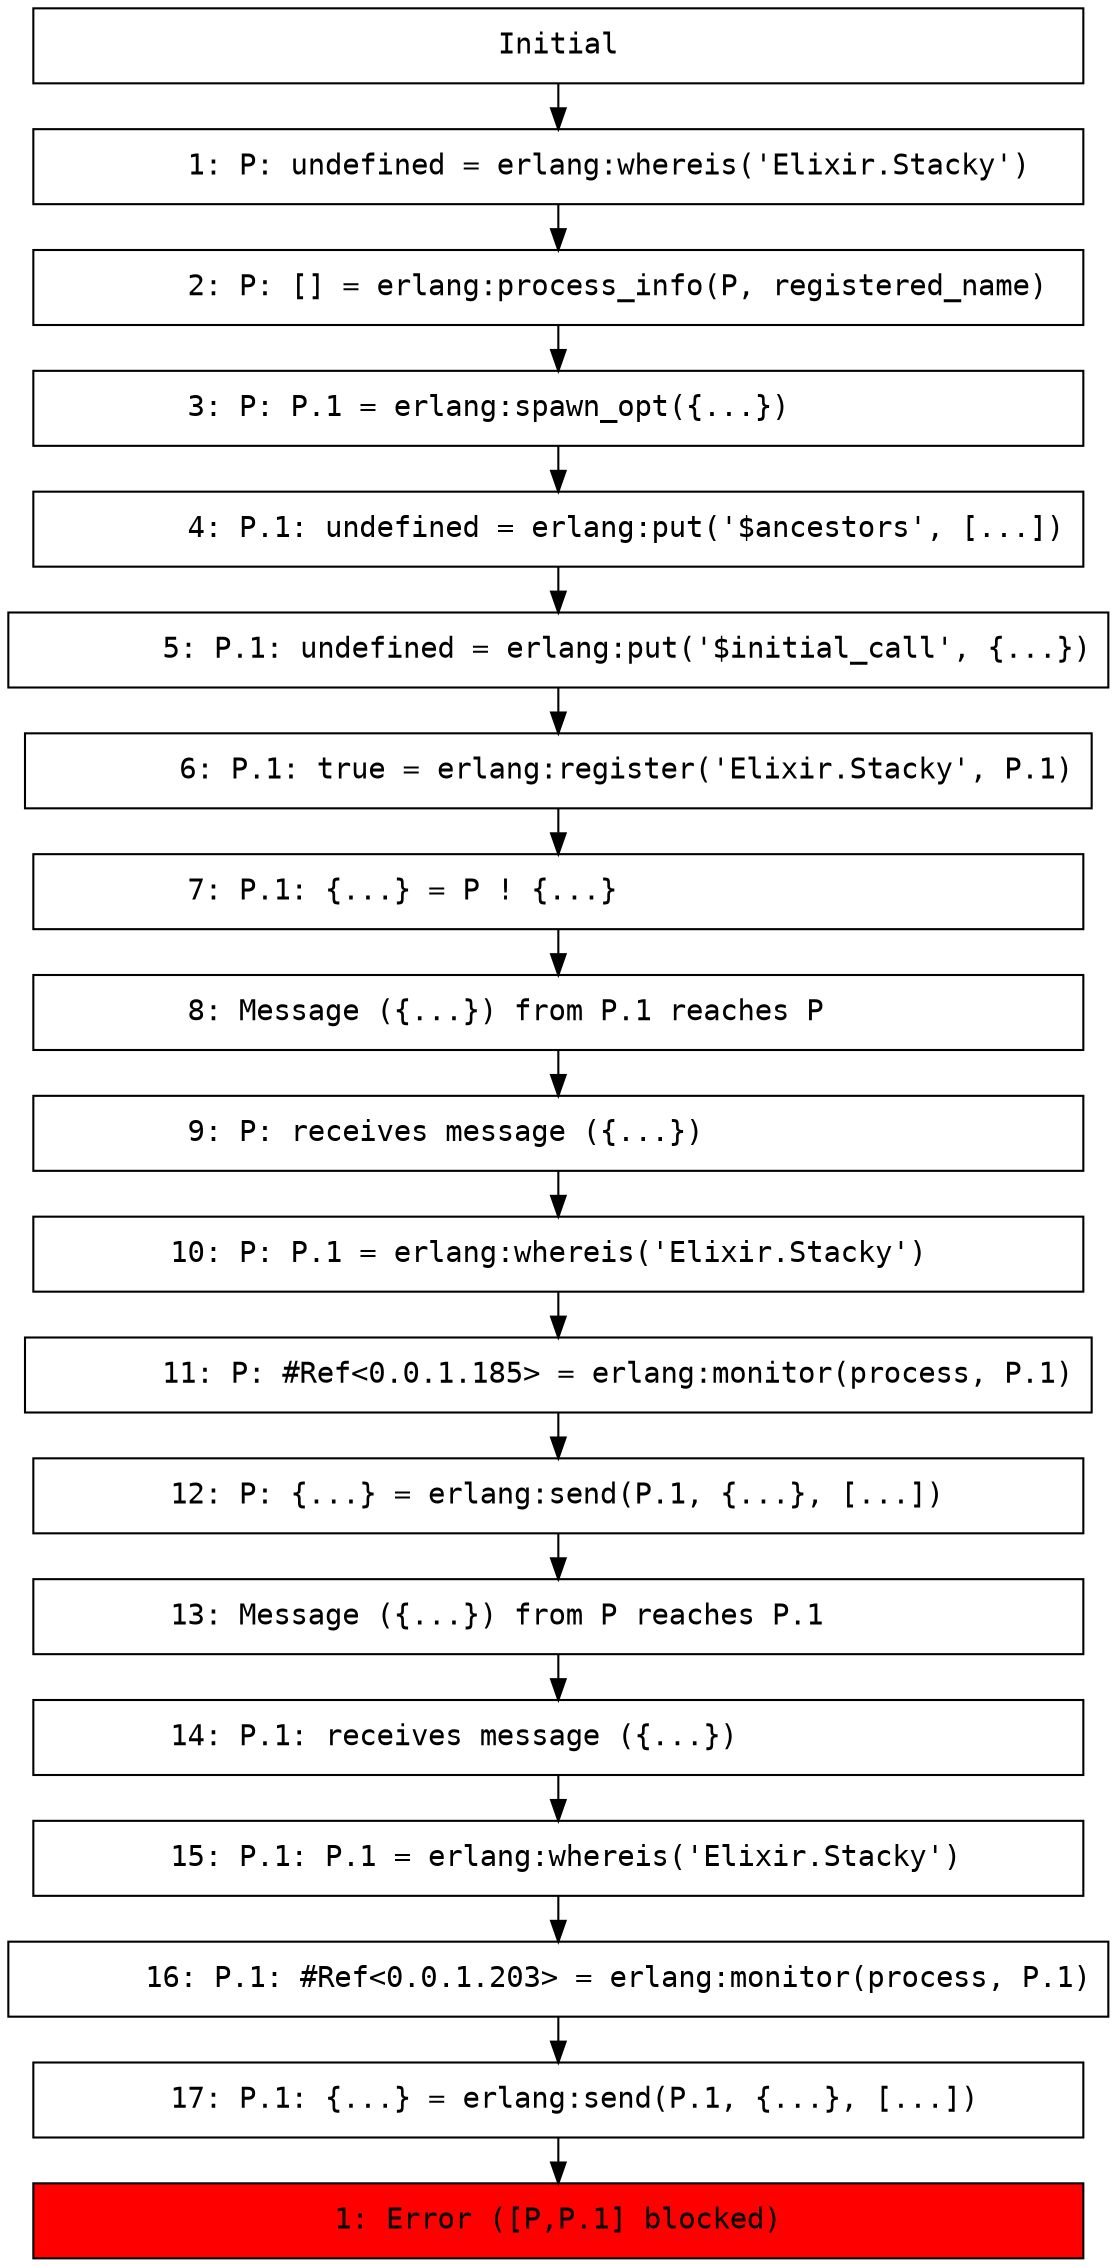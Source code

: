 digraph {
  graph [ranksep=0.3]
  node [shape=box,width=7,fontname=Monospace]
  init [label="Initial"];
  subgraph {
    "#Ref<0.0.1.90>" [label="        1: P: undefined = erlang:whereis('Elixir.Stacky')\l"];
    "init" -> "#Ref<0.0.1.90>"[weight=1000];
    "#Ref<0.0.1.128>" [label="        2: P: [] = erlang:process_info(P, registered_name)\l"];
    "#Ref<0.0.1.90>" -> "#Ref<0.0.1.128>"[weight=1000];
    "#Ref<0.0.1.140>" [label="        3: P: P.1 = erlang:spawn_opt({...})\l"];
    "#Ref<0.0.1.128>" -> "#Ref<0.0.1.140>"[weight=1000];
    "#Ref<0.0.1.151>" [label="        4: P.1: undefined = erlang:put('$ancestors', [...])\l"];
    "#Ref<0.0.1.140>" -> "#Ref<0.0.1.151>"[weight=1000];
    "#Ref<0.0.1.154>" [label="        5: P.1: undefined = erlang:put('$initial_call', {...})\l"];
    "#Ref<0.0.1.151>" -> "#Ref<0.0.1.154>"[weight=1000];
    "#Ref<0.0.1.157>" [label="        6: P.1: true = erlang:register('Elixir.Stacky', P.1)\l"];
    "#Ref<0.0.1.154>" -> "#Ref<0.0.1.157>"[weight=1000];
    "#Ref<0.0.1.160>" [label="        7: P.1: {...} = P ! {...}\l"];
    "#Ref<0.0.1.157>" -> "#Ref<0.0.1.160>"[weight=1000];
    "#Ref<0.0.1.173>" [label="        8: Message ({...}) from P.1 reaches P\l"];
    "#Ref<0.0.1.160>" -> "#Ref<0.0.1.173>"[weight=1000];
    "#Ref<0.0.1.177>" [label="        9: P: receives message ({...})\l"];
    "#Ref<0.0.1.173>" -> "#Ref<0.0.1.177>"[weight=1000];
    "#Ref<0.0.1.180>" [label="       10: P: P.1 = erlang:whereis('Elixir.Stacky')\l"];
    "#Ref<0.0.1.177>" -> "#Ref<0.0.1.180>"[weight=1000];
    "#Ref<0.0.1.182>" [label="       11: P: #Ref<0.0.1.185> = erlang:monitor(process, P.1)\l"];
    "#Ref<0.0.1.180>" -> "#Ref<0.0.1.182>"[weight=1000];
    "#Ref<0.0.1.186>" [label="       12: P: {...} = erlang:send(P.1, {...}, [...])\l"];
    "#Ref<0.0.1.182>" -> "#Ref<0.0.1.186>"[weight=1000];
    "#Ref<0.0.1.190>" [label="       13: Message ({...}) from P reaches P.1\l"];
    "#Ref<0.0.1.186>" -> "#Ref<0.0.1.190>"[weight=1000];
    "#Ref<0.0.1.194>" [label="       14: P.1: receives message ({...})\l"];
    "#Ref<0.0.1.190>" -> "#Ref<0.0.1.194>"[weight=1000];
    "#Ref<0.0.1.197>" [label="       15: P.1: P.1 = erlang:whereis('Elixir.Stacky')\l"];
    "#Ref<0.0.1.194>" -> "#Ref<0.0.1.197>"[weight=1000];
    "#Ref<0.0.1.200>" [label="       16: P.1: #Ref<0.0.1.203> = erlang:monitor(process, P.1)\l"];
    "#Ref<0.0.1.197>" -> "#Ref<0.0.1.200>"[weight=1000];
    "#Ref<0.0.1.204>" [label="       17: P.1: {...} = erlang:send(P.1, {...}, [...])\l"];
    "#Ref<0.0.1.200>" -> "#Ref<0.0.1.204>"[weight=1000];
    "#Ref<0.0.1.243>" [label="1: Error ([P,P.1] blocked)",style=filled,fillcolor=red];
    "#Ref<0.0.1.204>" -> "#Ref<0.0.1.243>"[weight=1000];
  }
}
